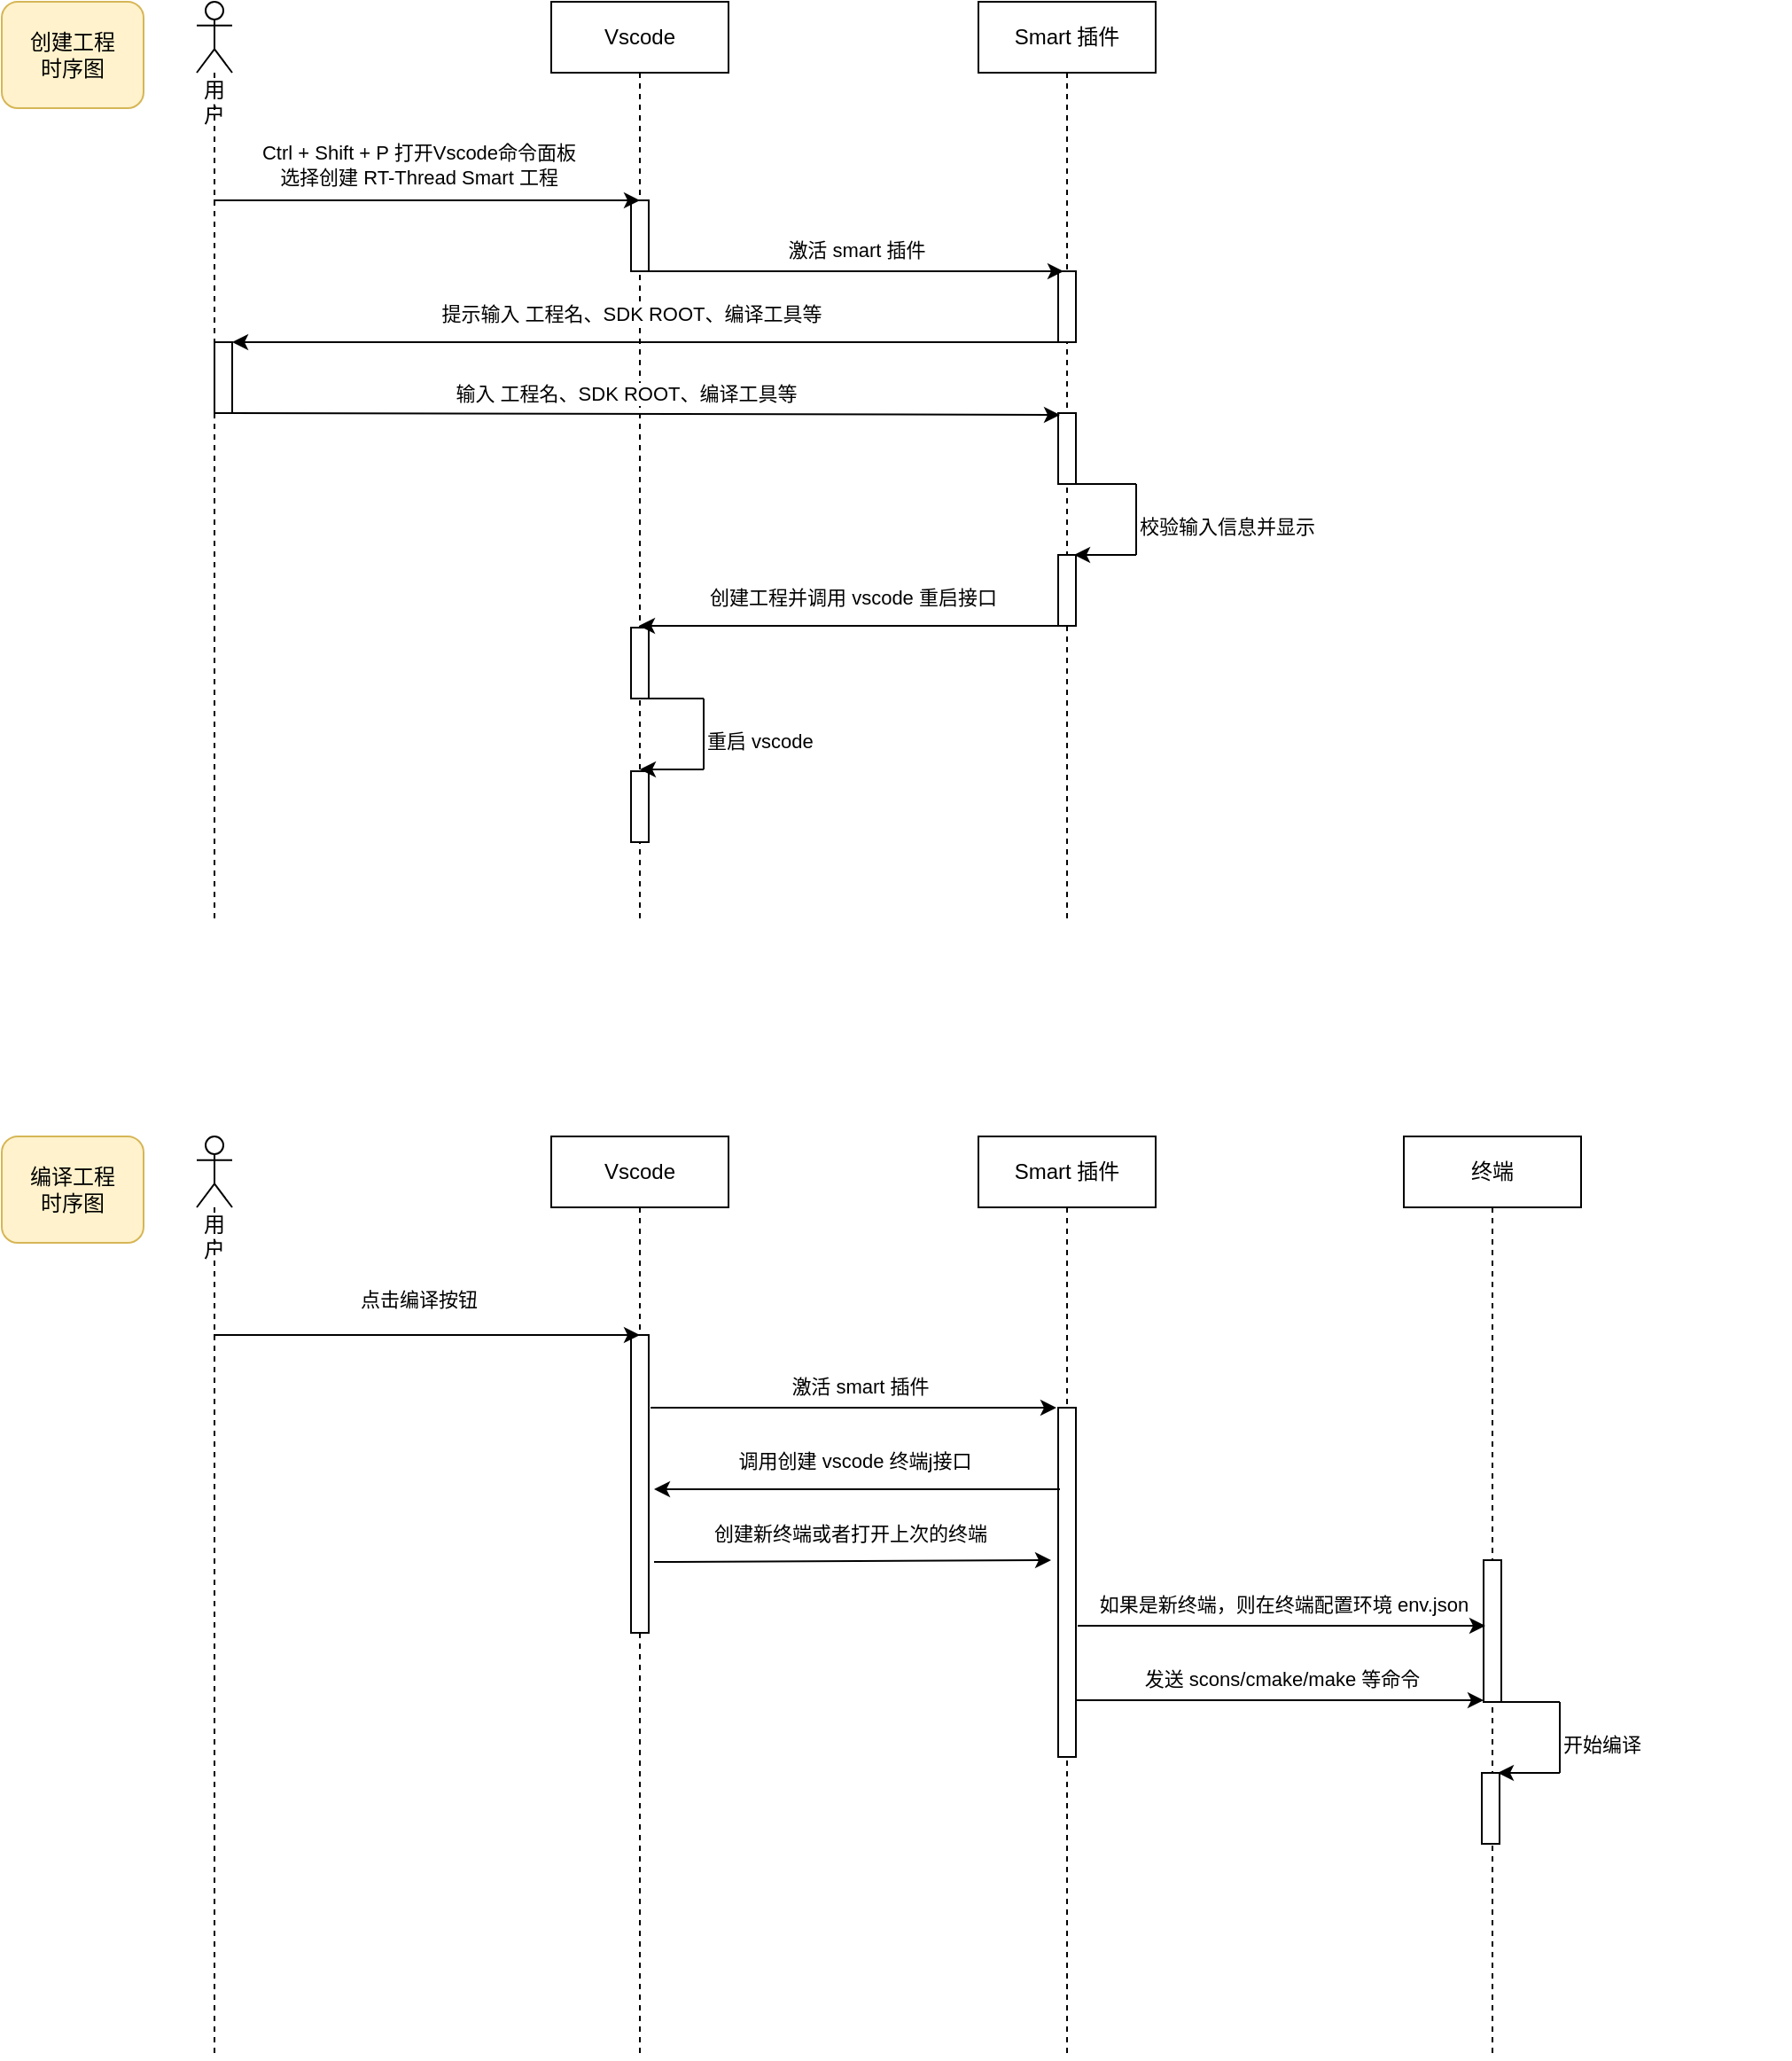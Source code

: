 <mxfile version="15.8.3" type="github">
  <diagram id="IuYXAj8Oob3olquy-viU" name="第 1 页">
    <mxGraphModel dx="1422" dy="754" grid="1" gridSize="10" guides="1" tooltips="1" connect="1" arrows="1" fold="1" page="1" pageScale="1" pageWidth="1169" pageHeight="827" math="0" shadow="0">
      <root>
        <mxCell id="0" />
        <mxCell id="1" parent="0" />
        <mxCell id="5qhUvyzgEuCLn1jN-0WN-5" value="Vscode" style="shape=umlLifeline;perimeter=lifelinePerimeter;whiteSpace=wrap;html=1;container=1;collapsible=0;recursiveResize=0;outlineConnect=0;" parent="1" vertex="1">
          <mxGeometry x="390" y="40" width="100" height="520" as="geometry" />
        </mxCell>
        <mxCell id="5qhUvyzgEuCLn1jN-0WN-10" value="" style="html=1;points=[];perimeter=orthogonalPerimeter;" parent="5qhUvyzgEuCLn1jN-0WN-5" vertex="1">
          <mxGeometry x="45" y="112" width="10" height="40" as="geometry" />
        </mxCell>
        <mxCell id="5qhUvyzgEuCLn1jN-0WN-39" value="" style="html=1;points=[];perimeter=orthogonalPerimeter;" parent="5qhUvyzgEuCLn1jN-0WN-5" vertex="1">
          <mxGeometry x="45" y="353" width="10" height="40" as="geometry" />
        </mxCell>
        <mxCell id="5qhUvyzgEuCLn1jN-0WN-48" value="" style="html=1;points=[];perimeter=orthogonalPerimeter;" parent="5qhUvyzgEuCLn1jN-0WN-5" vertex="1">
          <mxGeometry x="45" y="434" width="10" height="40" as="geometry" />
        </mxCell>
        <mxCell id="5qhUvyzgEuCLn1jN-0WN-7" value="用户" style="shape=umlLifeline;participant=umlActor;perimeter=lifelinePerimeter;whiteSpace=wrap;html=1;container=1;collapsible=0;recursiveResize=0;verticalAlign=top;spacingTop=36;outlineConnect=0;" parent="1" vertex="1">
          <mxGeometry x="190" y="40" width="20" height="520" as="geometry" />
        </mxCell>
        <mxCell id="5qhUvyzgEuCLn1jN-0WN-18" value="" style="html=1;points=[];perimeter=orthogonalPerimeter;" parent="5qhUvyzgEuCLn1jN-0WN-7" vertex="1">
          <mxGeometry x="10" y="192" width="10" height="40" as="geometry" />
        </mxCell>
        <mxCell id="5qhUvyzgEuCLn1jN-0WN-8" value="Smart 插件" style="shape=umlLifeline;perimeter=lifelinePerimeter;whiteSpace=wrap;html=1;container=1;collapsible=0;recursiveResize=0;outlineConnect=0;" parent="1" vertex="1">
          <mxGeometry x="631" y="40" width="100" height="520" as="geometry" />
        </mxCell>
        <mxCell id="5qhUvyzgEuCLn1jN-0WN-30" value="" style="html=1;points=[];perimeter=orthogonalPerimeter;" parent="5qhUvyzgEuCLn1jN-0WN-8" vertex="1">
          <mxGeometry x="45" y="152" width="10" height="40" as="geometry" />
        </mxCell>
        <mxCell id="5qhUvyzgEuCLn1jN-0WN-32" value="" style="html=1;points=[];perimeter=orthogonalPerimeter;" parent="5qhUvyzgEuCLn1jN-0WN-8" vertex="1">
          <mxGeometry x="45" y="232" width="10" height="40" as="geometry" />
        </mxCell>
        <mxCell id="5qhUvyzgEuCLn1jN-0WN-26" value="" style="html=1;points=[];perimeter=orthogonalPerimeter;" parent="5qhUvyzgEuCLn1jN-0WN-8" vertex="1">
          <mxGeometry x="45" y="312" width="10" height="40" as="geometry" />
        </mxCell>
        <mxCell id="5qhUvyzgEuCLn1jN-0WN-35" value="" style="endArrow=classic;html=1;rounded=0;" parent="5qhUvyzgEuCLn1jN-0WN-8" edge="1">
          <mxGeometry width="50" height="50" relative="1" as="geometry">
            <mxPoint x="89" y="312" as="sourcePoint" />
            <mxPoint x="54" y="312" as="targetPoint" />
          </mxGeometry>
        </mxCell>
        <mxCell id="5qhUvyzgEuCLn1jN-0WN-37" value="" style="endArrow=none;html=1;rounded=0;" parent="5qhUvyzgEuCLn1jN-0WN-8" edge="1">
          <mxGeometry width="50" height="50" relative="1" as="geometry">
            <mxPoint x="55" y="272" as="sourcePoint" />
            <mxPoint x="89" y="272" as="targetPoint" />
          </mxGeometry>
        </mxCell>
        <mxCell id="5qhUvyzgEuCLn1jN-0WN-13" value="" style="endArrow=classic;html=1;rounded=0;entryX=0.5;entryY=0;entryDx=0;entryDy=0;entryPerimeter=0;" parent="1" target="5qhUvyzgEuCLn1jN-0WN-10" edge="1">
          <mxGeometry width="50" height="50" relative="1" as="geometry">
            <mxPoint x="199.5" y="152" as="sourcePoint" />
            <mxPoint x="430" y="152" as="targetPoint" />
          </mxGeometry>
        </mxCell>
        <mxCell id="5qhUvyzgEuCLn1jN-0WN-14" value="Ctrl + Shift + P 打开Vscode命令面板&lt;br&gt;选择创建 RT-Thread Smart 工程" style="edgeLabel;html=1;align=center;verticalAlign=middle;resizable=0;points=[];" parent="5qhUvyzgEuCLn1jN-0WN-13" vertex="1" connectable="0">
          <mxGeometry x="-0.215" y="-2" relative="1" as="geometry">
            <mxPoint x="21" y="-22" as="offset" />
          </mxGeometry>
        </mxCell>
        <mxCell id="5qhUvyzgEuCLn1jN-0WN-16" value="" style="endArrow=classic;html=1;rounded=0;entryX=0.3;entryY=0;entryDx=0;entryDy=0;entryPerimeter=0;" parent="1" edge="1">
          <mxGeometry width="50" height="50" relative="1" as="geometry">
            <mxPoint x="440" y="192" as="sourcePoint" />
            <mxPoint x="679" y="192" as="targetPoint" />
          </mxGeometry>
        </mxCell>
        <mxCell id="5qhUvyzgEuCLn1jN-0WN-17" value="激活 smart 插件" style="edgeLabel;html=1;align=center;verticalAlign=middle;resizable=0;points=[];" parent="5qhUvyzgEuCLn1jN-0WN-16" vertex="1" connectable="0">
          <mxGeometry x="-0.215" y="-2" relative="1" as="geometry">
            <mxPoint x="28" y="-14" as="offset" />
          </mxGeometry>
        </mxCell>
        <mxCell id="5qhUvyzgEuCLn1jN-0WN-19" value="" style="endArrow=classic;html=1;rounded=0;exitX=0.1;exitY=0.333;exitDx=0;exitDy=0;exitPerimeter=0;" parent="1" target="5qhUvyzgEuCLn1jN-0WN-18" edge="1">
          <mxGeometry width="50" height="50" relative="1" as="geometry">
            <mxPoint x="677" y="231.96" as="sourcePoint" />
            <mxPoint x="440" y="232" as="targetPoint" />
          </mxGeometry>
        </mxCell>
        <mxCell id="5qhUvyzgEuCLn1jN-0WN-20" value="提示输入 工程名、SDK ROOT、编译工具等" style="edgeLabel;html=1;align=center;verticalAlign=middle;resizable=0;points=[];" parent="5qhUvyzgEuCLn1jN-0WN-19" vertex="1" connectable="0">
          <mxGeometry x="-0.215" y="-2" relative="1" as="geometry">
            <mxPoint x="-59" y="-14" as="offset" />
          </mxGeometry>
        </mxCell>
        <mxCell id="5qhUvyzgEuCLn1jN-0WN-22" value="" style="endArrow=classic;html=1;rounded=0;entryX=0.1;entryY=0.675;entryDx=0;entryDy=0;entryPerimeter=0;" parent="1" edge="1">
          <mxGeometry width="50" height="50" relative="1" as="geometry">
            <mxPoint x="209.75" y="272" as="sourcePoint" />
            <mxPoint x="677" y="273" as="targetPoint" />
          </mxGeometry>
        </mxCell>
        <mxCell id="5qhUvyzgEuCLn1jN-0WN-23" value="输入 工程名、SDK ROOT、编译工具等" style="edgeLabel;html=1;align=center;verticalAlign=middle;resizable=0;points=[];" parent="5qhUvyzgEuCLn1jN-0WN-22" vertex="1" connectable="0">
          <mxGeometry x="-0.215" y="-2" relative="1" as="geometry">
            <mxPoint x="39" y="-14" as="offset" />
          </mxGeometry>
        </mxCell>
        <mxCell id="5qhUvyzgEuCLn1jN-0WN-27" value="" style="endArrow=classic;html=1;rounded=0;" parent="1" edge="1">
          <mxGeometry width="50" height="50" relative="1" as="geometry">
            <mxPoint x="681" y="392" as="sourcePoint" />
            <mxPoint x="439.5" y="392" as="targetPoint" />
          </mxGeometry>
        </mxCell>
        <mxCell id="5qhUvyzgEuCLn1jN-0WN-28" value="创建工程并调用 vscode 重启接口" style="edgeLabel;html=1;align=center;verticalAlign=middle;resizable=0;points=[];" parent="5qhUvyzgEuCLn1jN-0WN-27" vertex="1" connectable="0">
          <mxGeometry x="-0.215" y="-2" relative="1" as="geometry">
            <mxPoint x="-26" y="-14" as="offset" />
          </mxGeometry>
        </mxCell>
        <mxCell id="5qhUvyzgEuCLn1jN-0WN-36" value="" style="endArrow=none;html=1;rounded=0;" parent="1" edge="1">
          <mxGeometry width="50" height="50" relative="1" as="geometry">
            <mxPoint x="720" y="352" as="sourcePoint" />
            <mxPoint x="720" y="312" as="targetPoint" />
          </mxGeometry>
        </mxCell>
        <mxCell id="5qhUvyzgEuCLn1jN-0WN-38" value="&lt;span style=&quot;color: rgb(0, 0, 0); font-family: helvetica; font-size: 11px; font-style: normal; font-weight: 400; letter-spacing: normal; text-align: center; text-indent: 0px; text-transform: none; word-spacing: 0px; background-color: rgb(255, 255, 255); display: inline; float: none;&quot;&gt;校验输入信息并显示&lt;/span&gt;" style="text;whiteSpace=wrap;html=1;" parent="1" vertex="1">
          <mxGeometry x="720" y="322" width="130" height="30" as="geometry" />
        </mxCell>
        <mxCell id="5qhUvyzgEuCLn1jN-0WN-44" value="" style="endArrow=classic;html=1;rounded=0;" parent="1" target="5qhUvyzgEuCLn1jN-0WN-5" edge="1">
          <mxGeometry width="50" height="50" relative="1" as="geometry">
            <mxPoint x="476" y="473" as="sourcePoint" />
            <mxPoint x="450" y="473" as="targetPoint" />
          </mxGeometry>
        </mxCell>
        <mxCell id="5qhUvyzgEuCLn1jN-0WN-45" value="" style="endArrow=none;html=1;rounded=0;" parent="1" edge="1">
          <mxGeometry width="50" height="50" relative="1" as="geometry">
            <mxPoint x="442" y="433" as="sourcePoint" />
            <mxPoint x="476" y="433" as="targetPoint" />
          </mxGeometry>
        </mxCell>
        <mxCell id="5qhUvyzgEuCLn1jN-0WN-46" value="" style="endArrow=none;html=1;rounded=0;" parent="1" edge="1">
          <mxGeometry width="50" height="50" relative="1" as="geometry">
            <mxPoint x="476" y="473" as="sourcePoint" />
            <mxPoint x="476" y="433" as="targetPoint" />
          </mxGeometry>
        </mxCell>
        <mxCell id="5qhUvyzgEuCLn1jN-0WN-47" value="&lt;span style=&quot;color: rgb(0 , 0 , 0) ; font-family: &amp;#34;helvetica&amp;#34; ; font-size: 11px ; font-style: normal ; font-weight: 400 ; letter-spacing: normal ; text-align: center ; text-indent: 0px ; text-transform: none ; word-spacing: 0px ; background-color: rgb(255 , 255 , 255) ; display: inline ; float: none&quot;&gt;重启 vscode&lt;/span&gt;" style="text;whiteSpace=wrap;html=1;" parent="1" vertex="1">
          <mxGeometry x="476" y="443" width="130" height="30" as="geometry" />
        </mxCell>
        <mxCell id="5qhUvyzgEuCLn1jN-0WN-49" value="Vscode" style="shape=umlLifeline;perimeter=lifelinePerimeter;whiteSpace=wrap;html=1;container=1;collapsible=0;recursiveResize=0;outlineConnect=0;" parent="1" vertex="1">
          <mxGeometry x="390" y="680" width="100" height="520" as="geometry" />
        </mxCell>
        <mxCell id="5qhUvyzgEuCLn1jN-0WN-50" value="" style="html=1;points=[];perimeter=orthogonalPerimeter;" parent="5qhUvyzgEuCLn1jN-0WN-49" vertex="1">
          <mxGeometry x="45" y="112" width="10" height="168" as="geometry" />
        </mxCell>
        <mxCell id="5qhUvyzgEuCLn1jN-0WN-53" value="用户" style="shape=umlLifeline;participant=umlActor;perimeter=lifelinePerimeter;whiteSpace=wrap;html=1;container=1;collapsible=0;recursiveResize=0;verticalAlign=top;spacingTop=36;outlineConnect=0;" parent="1" vertex="1">
          <mxGeometry x="190" y="680" width="20" height="520" as="geometry" />
        </mxCell>
        <mxCell id="5qhUvyzgEuCLn1jN-0WN-55" value="Smart 插件" style="shape=umlLifeline;perimeter=lifelinePerimeter;whiteSpace=wrap;html=1;container=1;collapsible=0;recursiveResize=0;outlineConnect=0;" parent="1" vertex="1">
          <mxGeometry x="631" y="680" width="100" height="520" as="geometry" />
        </mxCell>
        <mxCell id="5qhUvyzgEuCLn1jN-0WN-56" value="" style="html=1;points=[];perimeter=orthogonalPerimeter;" parent="5qhUvyzgEuCLn1jN-0WN-55" vertex="1">
          <mxGeometry x="45" y="153" width="10" height="197" as="geometry" />
        </mxCell>
        <mxCell id="5qhUvyzgEuCLn1jN-0WN-67" value="" style="endArrow=classic;html=1;rounded=0;" parent="5qhUvyzgEuCLn1jN-0WN-55" edge="1">
          <mxGeometry width="50" height="50" relative="1" as="geometry">
            <mxPoint x="-183" y="240" as="sourcePoint" />
            <mxPoint x="41" y="239" as="targetPoint" />
          </mxGeometry>
        </mxCell>
        <mxCell id="5qhUvyzgEuCLn1jN-0WN-61" value="" style="endArrow=classic;html=1;rounded=0;entryX=0.5;entryY=0;entryDx=0;entryDy=0;entryPerimeter=0;" parent="1" target="5qhUvyzgEuCLn1jN-0WN-50" edge="1">
          <mxGeometry width="50" height="50" relative="1" as="geometry">
            <mxPoint x="199.5" y="792" as="sourcePoint" />
            <mxPoint x="430" y="792" as="targetPoint" />
          </mxGeometry>
        </mxCell>
        <mxCell id="5qhUvyzgEuCLn1jN-0WN-62" value="点击编译按钮" style="edgeLabel;html=1;align=center;verticalAlign=middle;resizable=0;points=[];" parent="5qhUvyzgEuCLn1jN-0WN-61" vertex="1" connectable="0">
          <mxGeometry x="-0.215" y="-2" relative="1" as="geometry">
            <mxPoint x="21" y="-22" as="offset" />
          </mxGeometry>
        </mxCell>
        <mxCell id="5qhUvyzgEuCLn1jN-0WN-63" value="" style="endArrow=classic;html=1;rounded=0;entryX=0.3;entryY=0;entryDx=0;entryDy=0;entryPerimeter=0;" parent="1" edge="1">
          <mxGeometry width="50" height="50" relative="1" as="geometry">
            <mxPoint x="446" y="833" as="sourcePoint" />
            <mxPoint x="675" y="833" as="targetPoint" />
          </mxGeometry>
        </mxCell>
        <mxCell id="5qhUvyzgEuCLn1jN-0WN-64" value="激活 smart 插件" style="edgeLabel;html=1;align=center;verticalAlign=middle;resizable=0;points=[];" parent="5qhUvyzgEuCLn1jN-0WN-63" vertex="1" connectable="0">
          <mxGeometry x="-0.215" y="-2" relative="1" as="geometry">
            <mxPoint x="28" y="-14" as="offset" />
          </mxGeometry>
        </mxCell>
        <mxCell id="AnVJ1PIabsd6nHq8dn9T-2" value="" style="endArrow=classic;html=1;rounded=0;" edge="1" parent="1">
          <mxGeometry width="50" height="50" relative="1" as="geometry">
            <mxPoint x="677" y="879" as="sourcePoint" />
            <mxPoint x="448" y="879" as="targetPoint" />
          </mxGeometry>
        </mxCell>
        <mxCell id="AnVJ1PIabsd6nHq8dn9T-3" value="调用创建 vscode 终端j接口" style="edgeLabel;html=1;align=center;verticalAlign=middle;resizable=0;points=[];" vertex="1" connectable="0" parent="AnVJ1PIabsd6nHq8dn9T-2">
          <mxGeometry x="-0.215" y="-2" relative="1" as="geometry">
            <mxPoint x="-26" y="-14" as="offset" />
          </mxGeometry>
        </mxCell>
        <mxCell id="AnVJ1PIabsd6nHq8dn9T-7" value="&lt;span style=&quot;color: rgb(0 , 0 , 0) ; font-family: &amp;#34;helvetica&amp;#34; ; font-size: 11px ; font-style: normal ; font-weight: 400 ; letter-spacing: normal ; text-align: center ; text-indent: 0px ; text-transform: none ; word-spacing: 0px ; background-color: rgb(255 , 255 , 255) ; display: inline ; float: none&quot;&gt;创建新终端或者打开上次的终端&lt;/span&gt;" style="text;whiteSpace=wrap;html=1;" vertex="1" parent="1">
          <mxGeometry x="480" y="890" width="170" height="30" as="geometry" />
        </mxCell>
        <mxCell id="AnVJ1PIabsd6nHq8dn9T-10" value="终端" style="shape=umlLifeline;perimeter=lifelinePerimeter;whiteSpace=wrap;html=1;container=1;collapsible=0;recursiveResize=0;outlineConnect=0;" vertex="1" parent="1">
          <mxGeometry x="871" y="680" width="100" height="520" as="geometry" />
        </mxCell>
        <mxCell id="AnVJ1PIabsd6nHq8dn9T-19" value="" style="html=1;points=[];perimeter=orthogonalPerimeter;" vertex="1" parent="AnVJ1PIabsd6nHq8dn9T-10">
          <mxGeometry x="45" y="239" width="10" height="80" as="geometry" />
        </mxCell>
        <mxCell id="AnVJ1PIabsd6nHq8dn9T-11" value="" style="endArrow=classic;html=1;rounded=0;" edge="1" parent="1">
          <mxGeometry width="50" height="50" relative="1" as="geometry">
            <mxPoint x="686" y="998" as="sourcePoint" />
            <mxPoint x="916" y="998" as="targetPoint" />
          </mxGeometry>
        </mxCell>
        <mxCell id="AnVJ1PIabsd6nHq8dn9T-12" value="发送 scons/cmake/make 等命令" style="edgeLabel;html=1;align=center;verticalAlign=middle;resizable=0;points=[];" vertex="1" connectable="0" parent="AnVJ1PIabsd6nHq8dn9T-11">
          <mxGeometry x="-0.215" y="-2" relative="1" as="geometry">
            <mxPoint x="25" y="-14" as="offset" />
          </mxGeometry>
        </mxCell>
        <mxCell id="AnVJ1PIabsd6nHq8dn9T-13" value="" style="endArrow=classic;html=1;rounded=0;entryX=-0.4;entryY=0.463;entryDx=0;entryDy=0;entryPerimeter=0;" edge="1" parent="1">
          <mxGeometry width="50" height="50" relative="1" as="geometry">
            <mxPoint x="687" y="956" as="sourcePoint" />
            <mxPoint x="917" y="956.04" as="targetPoint" />
          </mxGeometry>
        </mxCell>
        <mxCell id="AnVJ1PIabsd6nHq8dn9T-14" value="如果是新终端，则在终端配置环境 env.json" style="edgeLabel;html=1;align=center;verticalAlign=middle;resizable=0;points=[];" vertex="1" connectable="0" parent="AnVJ1PIabsd6nHq8dn9T-13">
          <mxGeometry x="-0.215" y="-2" relative="1" as="geometry">
            <mxPoint x="25" y="-14" as="offset" />
          </mxGeometry>
        </mxCell>
        <mxCell id="AnVJ1PIabsd6nHq8dn9T-17" value="创建工程&lt;br&gt;时序图" style="rounded=1;whiteSpace=wrap;html=1;fillColor=#fff2cc;strokeColor=#d6b656;" vertex="1" parent="1">
          <mxGeometry x="80" y="40" width="80" height="60" as="geometry" />
        </mxCell>
        <mxCell id="AnVJ1PIabsd6nHq8dn9T-18" value="编译工程&lt;br&gt;时序图" style="rounded=1;whiteSpace=wrap;html=1;fillColor=#fff2cc;strokeColor=#d6b656;" vertex="1" parent="1">
          <mxGeometry x="80" y="680" width="80" height="60" as="geometry" />
        </mxCell>
        <mxCell id="AnVJ1PIabsd6nHq8dn9T-21" value="" style="html=1;points=[];perimeter=orthogonalPerimeter;" vertex="1" parent="1">
          <mxGeometry x="915" y="1039" width="10" height="40" as="geometry" />
        </mxCell>
        <mxCell id="AnVJ1PIabsd6nHq8dn9T-22" value="" style="endArrow=classic;html=1;rounded=0;" edge="1" parent="1">
          <mxGeometry width="50" height="50" relative="1" as="geometry">
            <mxPoint x="959" y="1039" as="sourcePoint" />
            <mxPoint x="924" y="1039" as="targetPoint" />
          </mxGeometry>
        </mxCell>
        <mxCell id="AnVJ1PIabsd6nHq8dn9T-23" value="" style="endArrow=none;html=1;rounded=0;" edge="1" parent="1">
          <mxGeometry width="50" height="50" relative="1" as="geometry">
            <mxPoint x="925" y="999" as="sourcePoint" />
            <mxPoint x="959" y="999" as="targetPoint" />
          </mxGeometry>
        </mxCell>
        <mxCell id="AnVJ1PIabsd6nHq8dn9T-24" value="" style="endArrow=none;html=1;rounded=0;" edge="1" parent="1">
          <mxGeometry width="50" height="50" relative="1" as="geometry">
            <mxPoint x="959" y="1039" as="sourcePoint" />
            <mxPoint x="959" y="999" as="targetPoint" />
          </mxGeometry>
        </mxCell>
        <mxCell id="AnVJ1PIabsd6nHq8dn9T-25" value="&lt;span style=&quot;color: rgb(0 , 0 , 0) ; font-family: &amp;#34;helvetica&amp;#34; ; font-size: 11px ; font-style: normal ; font-weight: 400 ; letter-spacing: normal ; text-align: center ; text-indent: 0px ; text-transform: none ; word-spacing: 0px ; background-color: rgb(255 , 255 , 255) ; display: inline ; float: none&quot;&gt;开始编译&lt;/span&gt;" style="text;whiteSpace=wrap;html=1;" vertex="1" parent="1">
          <mxGeometry x="959" y="1009" width="130" height="30" as="geometry" />
        </mxCell>
      </root>
    </mxGraphModel>
  </diagram>
</mxfile>
